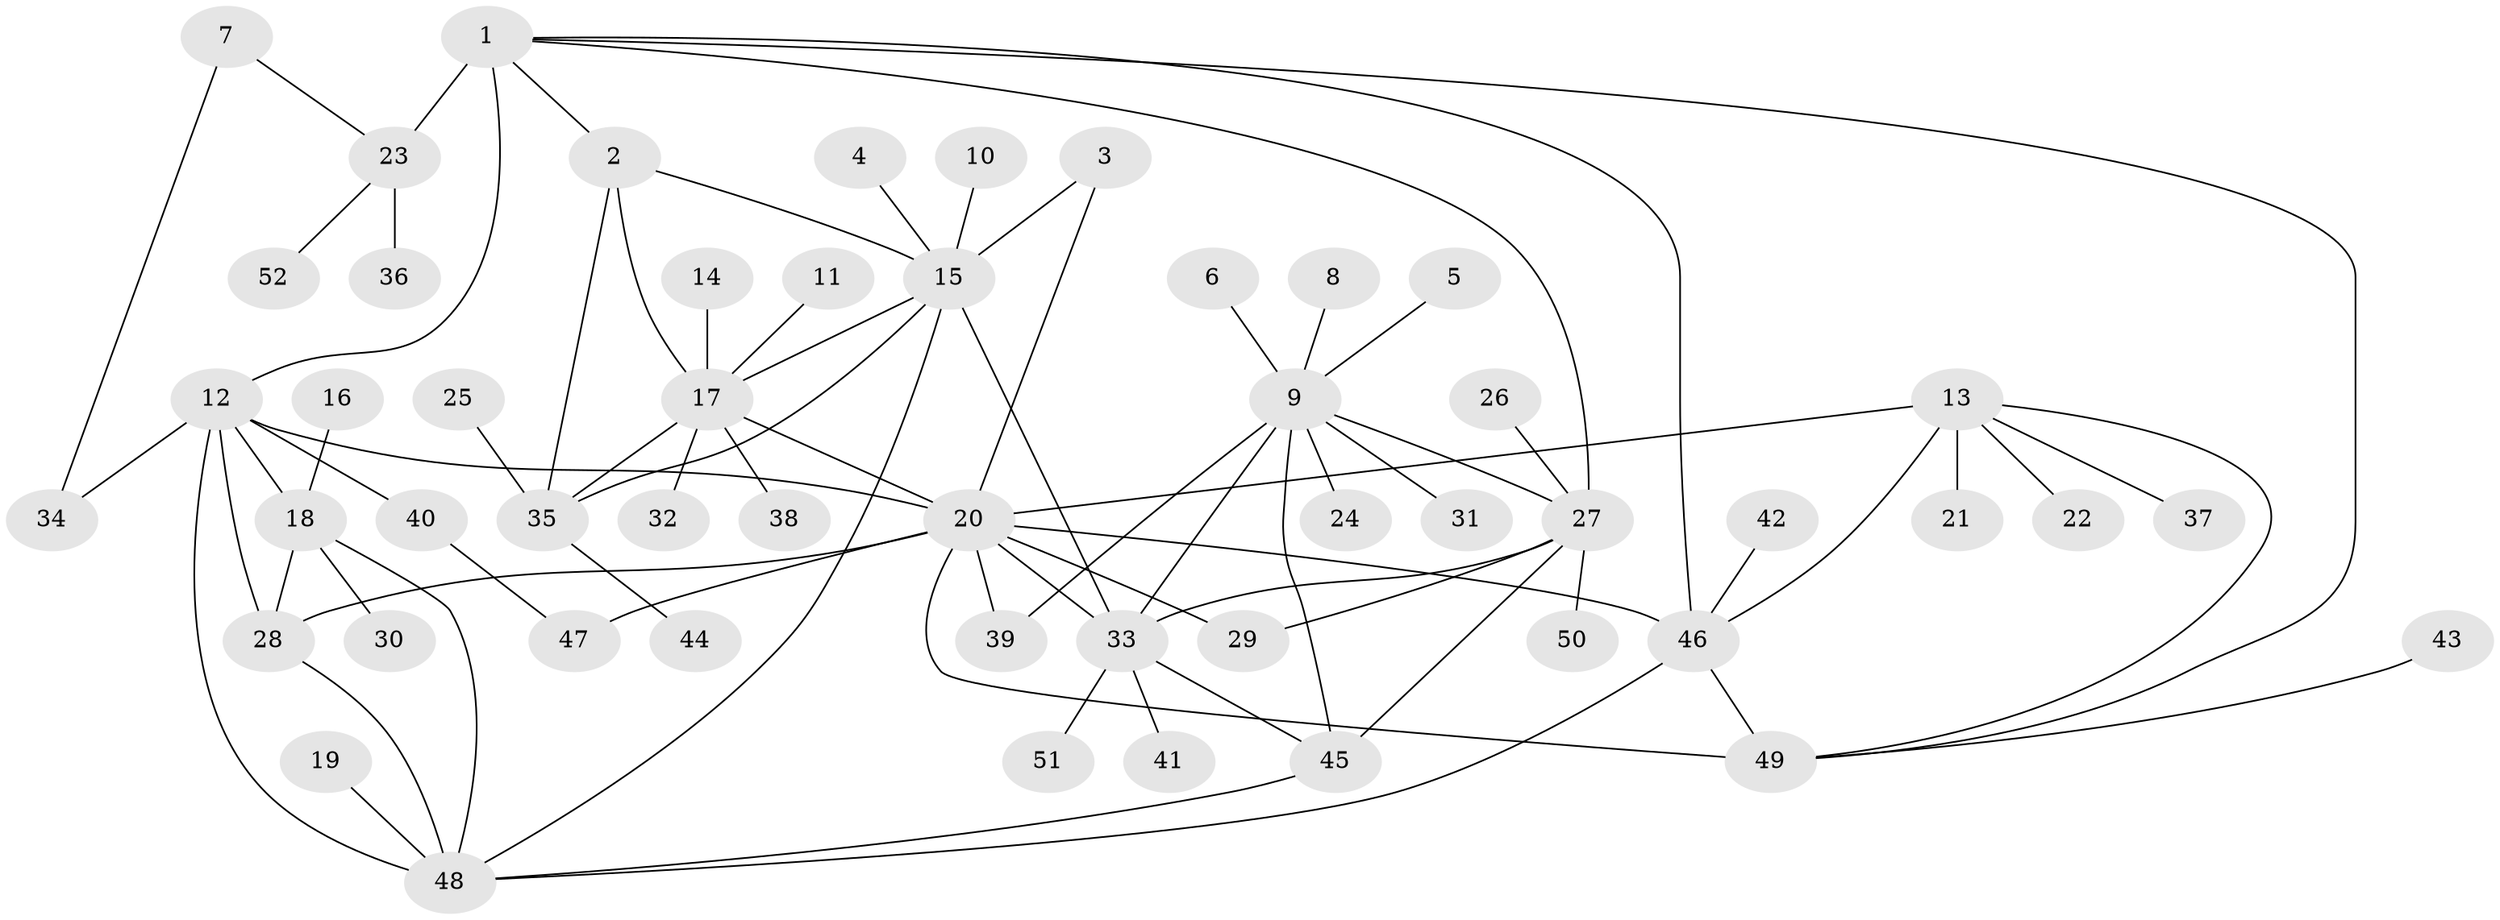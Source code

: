 // original degree distribution, {11: 0.028846153846153848, 5: 0.038461538461538464, 10: 0.04807692307692308, 6: 0.038461538461538464, 8: 0.019230769230769232, 4: 0.028846153846153848, 9: 0.019230769230769232, 7: 0.028846153846153848, 2: 0.19230769230769232, 1: 0.5384615384615384, 3: 0.019230769230769232}
// Generated by graph-tools (version 1.1) at 2025/02/03/09/25 03:02:37]
// undirected, 52 vertices, 77 edges
graph export_dot {
graph [start="1"]
  node [color=gray90,style=filled];
  1;
  2;
  3;
  4;
  5;
  6;
  7;
  8;
  9;
  10;
  11;
  12;
  13;
  14;
  15;
  16;
  17;
  18;
  19;
  20;
  21;
  22;
  23;
  24;
  25;
  26;
  27;
  28;
  29;
  30;
  31;
  32;
  33;
  34;
  35;
  36;
  37;
  38;
  39;
  40;
  41;
  42;
  43;
  44;
  45;
  46;
  47;
  48;
  49;
  50;
  51;
  52;
  1 -- 2 [weight=1.0];
  1 -- 12 [weight=1.0];
  1 -- 23 [weight=4.0];
  1 -- 27 [weight=1.0];
  1 -- 46 [weight=1.0];
  1 -- 49 [weight=1.0];
  2 -- 15 [weight=1.0];
  2 -- 17 [weight=2.0];
  2 -- 35 [weight=1.0];
  3 -- 15 [weight=1.0];
  3 -- 20 [weight=1.0];
  4 -- 15 [weight=1.0];
  5 -- 9 [weight=1.0];
  6 -- 9 [weight=1.0];
  7 -- 23 [weight=1.0];
  7 -- 34 [weight=1.0];
  8 -- 9 [weight=1.0];
  9 -- 24 [weight=1.0];
  9 -- 27 [weight=2.0];
  9 -- 31 [weight=1.0];
  9 -- 33 [weight=2.0];
  9 -- 39 [weight=1.0];
  9 -- 45 [weight=2.0];
  10 -- 15 [weight=1.0];
  11 -- 17 [weight=1.0];
  12 -- 18 [weight=1.0];
  12 -- 20 [weight=2.0];
  12 -- 28 [weight=2.0];
  12 -- 34 [weight=1.0];
  12 -- 40 [weight=1.0];
  12 -- 48 [weight=1.0];
  13 -- 20 [weight=2.0];
  13 -- 21 [weight=1.0];
  13 -- 22 [weight=1.0];
  13 -- 37 [weight=1.0];
  13 -- 46 [weight=1.0];
  13 -- 49 [weight=1.0];
  14 -- 17 [weight=1.0];
  15 -- 17 [weight=2.0];
  15 -- 33 [weight=1.0];
  15 -- 35 [weight=1.0];
  15 -- 48 [weight=1.0];
  16 -- 18 [weight=1.0];
  17 -- 20 [weight=1.0];
  17 -- 32 [weight=1.0];
  17 -- 35 [weight=2.0];
  17 -- 38 [weight=1.0];
  18 -- 28 [weight=2.0];
  18 -- 30 [weight=1.0];
  18 -- 48 [weight=1.0];
  19 -- 48 [weight=1.0];
  20 -- 28 [weight=1.0];
  20 -- 29 [weight=1.0];
  20 -- 33 [weight=1.0];
  20 -- 39 [weight=1.0];
  20 -- 46 [weight=2.0];
  20 -- 47 [weight=1.0];
  20 -- 49 [weight=2.0];
  23 -- 36 [weight=1.0];
  23 -- 52 [weight=1.0];
  25 -- 35 [weight=1.0];
  26 -- 27 [weight=1.0];
  27 -- 29 [weight=1.0];
  27 -- 33 [weight=1.0];
  27 -- 45 [weight=1.0];
  27 -- 50 [weight=1.0];
  28 -- 48 [weight=2.0];
  33 -- 41 [weight=1.0];
  33 -- 45 [weight=1.0];
  33 -- 51 [weight=1.0];
  35 -- 44 [weight=1.0];
  40 -- 47 [weight=1.0];
  42 -- 46 [weight=1.0];
  43 -- 49 [weight=1.0];
  45 -- 48 [weight=1.0];
  46 -- 48 [weight=1.0];
  46 -- 49 [weight=1.0];
}
